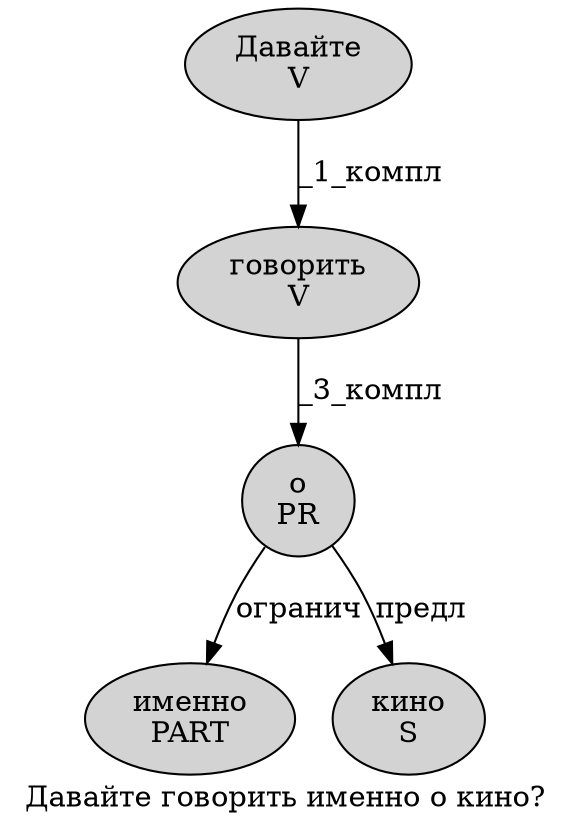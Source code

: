 digraph SENTENCE_3500 {
	graph [label="Давайте говорить именно о кино?"]
	node [style=filled]
		0 [label="Давайте
V" color="" fillcolor=lightgray penwidth=1 shape=ellipse]
		1 [label="говорить
V" color="" fillcolor=lightgray penwidth=1 shape=ellipse]
		2 [label="именно
PART" color="" fillcolor=lightgray penwidth=1 shape=ellipse]
		3 [label="о
PR" color="" fillcolor=lightgray penwidth=1 shape=ellipse]
		4 [label="кино
S" color="" fillcolor=lightgray penwidth=1 shape=ellipse]
			3 -> 2 [label="огранич"]
			3 -> 4 [label="предл"]
			0 -> 1 [label="_1_компл"]
			1 -> 3 [label="_3_компл"]
}